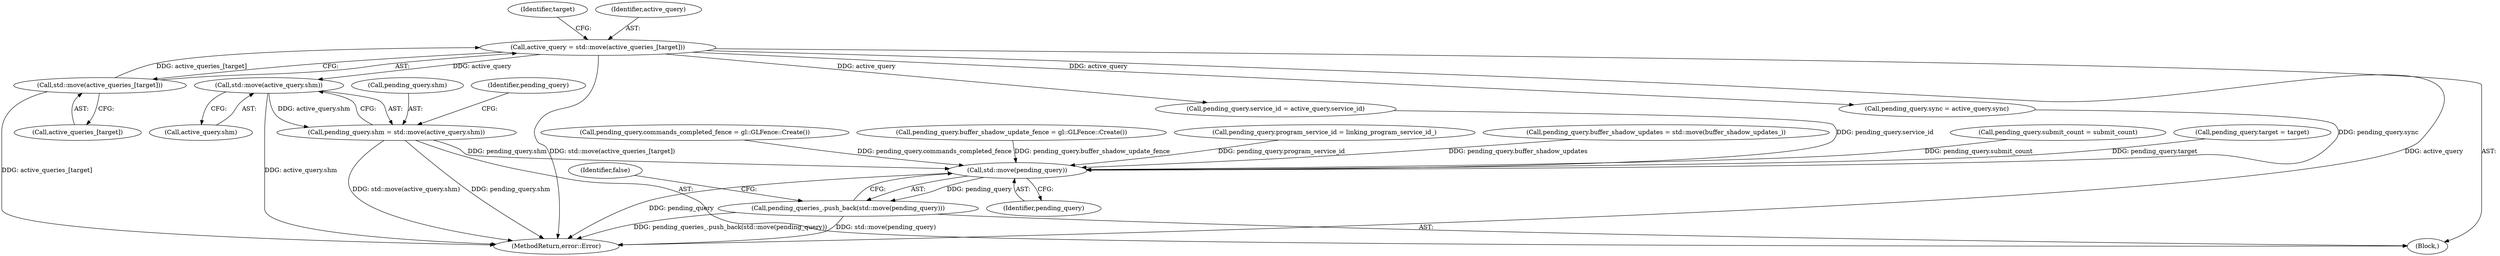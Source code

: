 digraph "0_Chrome_a4150b688a754d3d10d2ca385155b1c95d77d6ae_5@API" {
"1000182" [label="(Call,std::move(active_query.shm))"];
"1000157" [label="(Call,active_query = std::move(active_queries_[target]))"];
"1000159" [label="(Call,std::move(active_queries_[target]))"];
"1000178" [label="(Call,pending_query.shm = std::move(active_query.shm))"];
"1000232" [label="(Call,std::move(pending_query))"];
"1000231" [label="(Call,pending_queries_.push_back(std::move(pending_query)))"];
"1000193" [label="(Call,pending_query.submit_count = submit_count)"];
"1000182" [label="(Call,std::move(active_query.shm))"];
"1000236" [label="(Identifier,false)"];
"1000179" [label="(Call,pending_query.shm)"];
"1000171" [label="(Call,pending_query.service_id = active_query.service_id)"];
"1000166" [label="(Call,pending_query.target = target)"];
"1000233" [label="(Identifier,pending_query)"];
"1000237" [label="(MethodReturn,error::Error)"];
"1000159" [label="(Call,std::move(active_queries_[target]))"];
"1000202" [label="(Call,pending_query.commands_completed_fence = gl::GLFence::Create())"];
"1000209" [label="(Call,pending_query.buffer_shadow_update_fence = gl::GLFence::Create())"];
"1000178" [label="(Call,pending_query.shm = std::move(active_query.shm))"];
"1000186" [label="(Call,pending_query.sync = active_query.sync)"];
"1000160" [label="(Call,active_queries_[target])"];
"1000164" [label="(Identifier,target)"];
"1000232" [label="(Call,std::move(pending_query))"];
"1000231" [label="(Call,pending_queries_.push_back(std::move(pending_query)))"];
"1000158" [label="(Identifier,active_query)"];
"1000103" [label="(Block,)"];
"1000223" [label="(Call,pending_query.program_service_id = linking_program_service_id_)"];
"1000183" [label="(Call,active_query.shm)"];
"1000157" [label="(Call,active_query = std::move(active_queries_[target]))"];
"1000214" [label="(Call,pending_query.buffer_shadow_updates = std::move(buffer_shadow_updates_))"];
"1000188" [label="(Identifier,pending_query)"];
"1000182" -> "1000178"  [label="AST: "];
"1000182" -> "1000183"  [label="CFG: "];
"1000183" -> "1000182"  [label="AST: "];
"1000178" -> "1000182"  [label="CFG: "];
"1000182" -> "1000237"  [label="DDG: active_query.shm"];
"1000182" -> "1000178"  [label="DDG: active_query.shm"];
"1000157" -> "1000182"  [label="DDG: active_query"];
"1000157" -> "1000103"  [label="AST: "];
"1000157" -> "1000159"  [label="CFG: "];
"1000158" -> "1000157"  [label="AST: "];
"1000159" -> "1000157"  [label="AST: "];
"1000164" -> "1000157"  [label="CFG: "];
"1000157" -> "1000237"  [label="DDG: std::move(active_queries_[target])"];
"1000157" -> "1000237"  [label="DDG: active_query"];
"1000159" -> "1000157"  [label="DDG: active_queries_[target]"];
"1000157" -> "1000171"  [label="DDG: active_query"];
"1000157" -> "1000186"  [label="DDG: active_query"];
"1000159" -> "1000160"  [label="CFG: "];
"1000160" -> "1000159"  [label="AST: "];
"1000159" -> "1000237"  [label="DDG: active_queries_[target]"];
"1000178" -> "1000103"  [label="AST: "];
"1000179" -> "1000178"  [label="AST: "];
"1000188" -> "1000178"  [label="CFG: "];
"1000178" -> "1000237"  [label="DDG: pending_query.shm"];
"1000178" -> "1000237"  [label="DDG: std::move(active_query.shm)"];
"1000178" -> "1000232"  [label="DDG: pending_query.shm"];
"1000232" -> "1000231"  [label="AST: "];
"1000232" -> "1000233"  [label="CFG: "];
"1000233" -> "1000232"  [label="AST: "];
"1000231" -> "1000232"  [label="CFG: "];
"1000232" -> "1000237"  [label="DDG: pending_query"];
"1000232" -> "1000231"  [label="DDG: pending_query"];
"1000193" -> "1000232"  [label="DDG: pending_query.submit_count"];
"1000209" -> "1000232"  [label="DDG: pending_query.buffer_shadow_update_fence"];
"1000166" -> "1000232"  [label="DDG: pending_query.target"];
"1000202" -> "1000232"  [label="DDG: pending_query.commands_completed_fence"];
"1000214" -> "1000232"  [label="DDG: pending_query.buffer_shadow_updates"];
"1000223" -> "1000232"  [label="DDG: pending_query.program_service_id"];
"1000171" -> "1000232"  [label="DDG: pending_query.service_id"];
"1000186" -> "1000232"  [label="DDG: pending_query.sync"];
"1000231" -> "1000103"  [label="AST: "];
"1000236" -> "1000231"  [label="CFG: "];
"1000231" -> "1000237"  [label="DDG: pending_queries_.push_back(std::move(pending_query))"];
"1000231" -> "1000237"  [label="DDG: std::move(pending_query)"];
}
